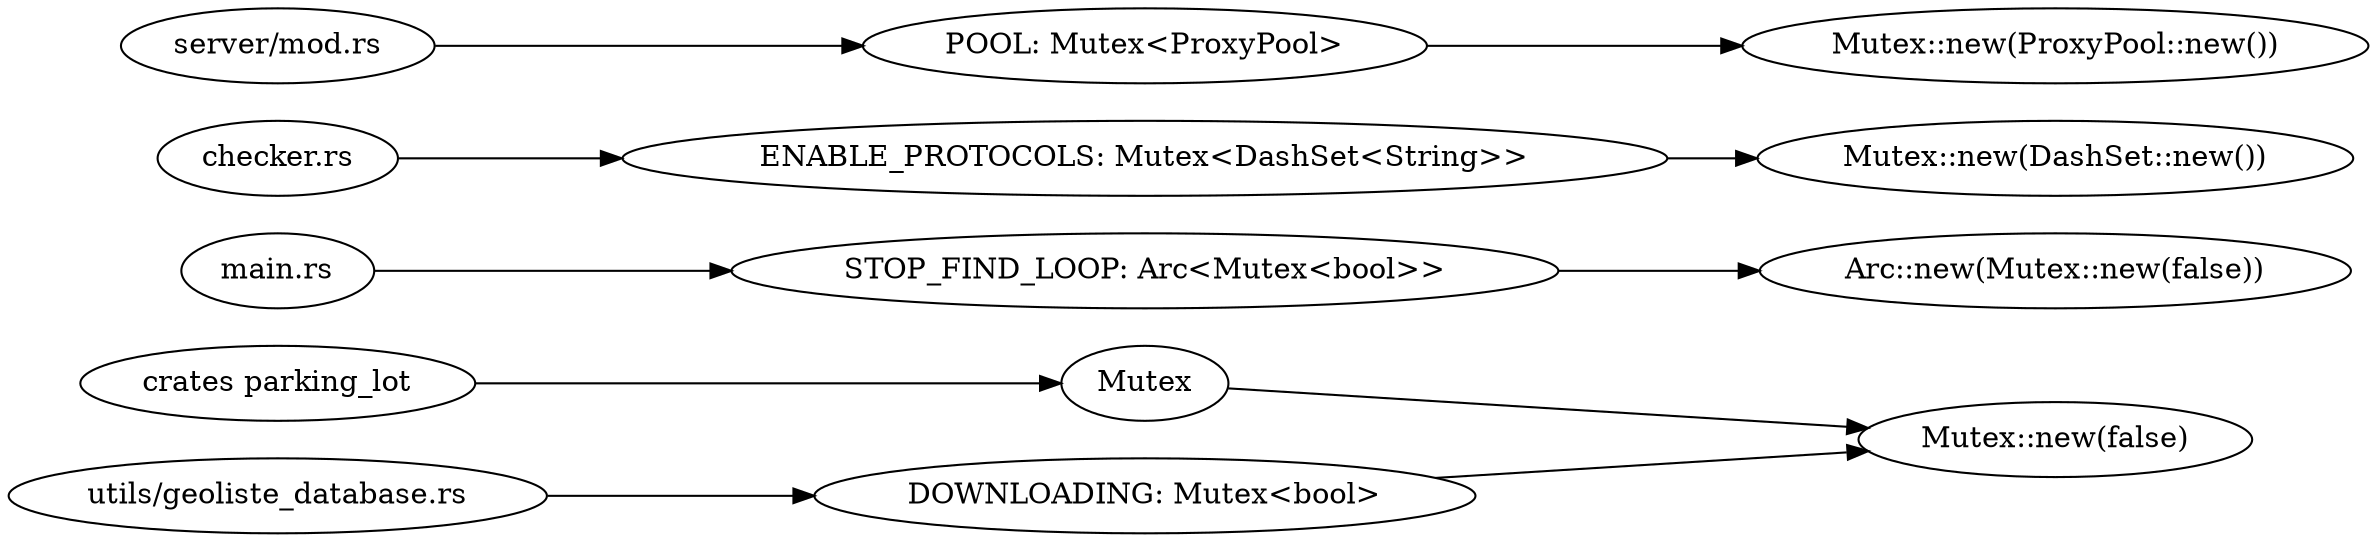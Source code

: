 digraph {
    graph [ 
        rankdir=LR,
    ]
    "parking_lot" [label="crates parking_lot"]
    "parking_lot" -> "Mutex"
    "Mutex" -> "Mutex::new(false)"
    "main.rs" -> "STOP_FIND_LOOP: Arc<Mutex<bool>>" -> "Arc::new(Mutex::new(false))"
    "checker.rs" -> "ENABLE_PROTOCOLS: Mutex<DashSet<String>>" -> "Mutex::new(DashSet::new())"
    "server/mod.rs" -> "POOL: Mutex<ProxyPool>" -> "Mutex::new(ProxyPool::new())"
    "utils/geoliste_database.rs" -> "DOWNLOADING: Mutex<bool>" -> "Mutex::new(false)"
}